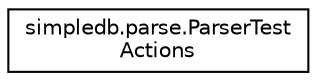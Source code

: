 digraph "Graphical Class Hierarchy"
{
  edge [fontname="Helvetica",fontsize="10",labelfontname="Helvetica",labelfontsize="10"];
  node [fontname="Helvetica",fontsize="10",shape=record];
  rankdir="LR";
  Node0 [label="simpledb.parse.ParserTest\lActions",height=0.2,width=0.4,color="black", fillcolor="white", style="filled",URL="$classsimpledb_1_1parse_1_1ParserTestActions.html"];
}
